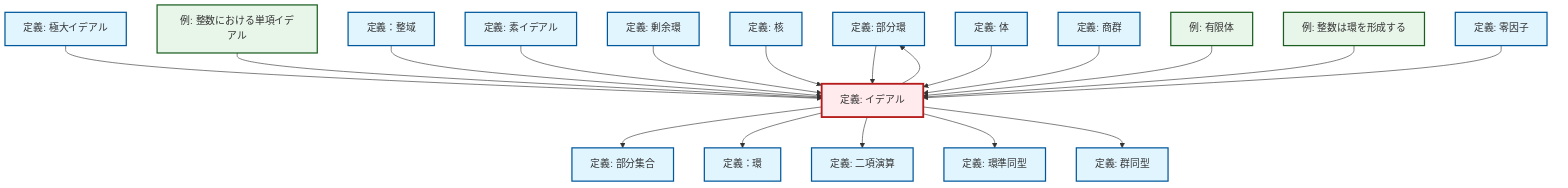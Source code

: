 graph TD
    classDef definition fill:#e1f5fe,stroke:#01579b,stroke-width:2px
    classDef theorem fill:#f3e5f5,stroke:#4a148c,stroke-width:2px
    classDef axiom fill:#fff3e0,stroke:#e65100,stroke-width:2px
    classDef example fill:#e8f5e9,stroke:#1b5e20,stroke-width:2px
    classDef current fill:#ffebee,stroke:#b71c1c,stroke-width:3px
    def-subring["定義: 部分環"]:::definition
    def-binary-operation["定義: 二項演算"]:::definition
    def-quotient-group["定義: 商群"]:::definition
    def-quotient-ring["定義: 剰余環"]:::definition
    def-ring["定義：環"]:::definition
    def-subset["定義: 部分集合"]:::definition
    ex-finite-field["例: 有限体"]:::example
    ex-integers-ring["例: 整数は環を形成する"]:::example
    def-kernel["定義: 核"]:::definition
    def-prime-ideal["定義: 素イデアル"]:::definition
    def-zero-divisor["定義: 零因子"]:::definition
    def-isomorphism["定義: 群同型"]:::definition
    def-maximal-ideal["定義: 極大イデアル"]:::definition
    ex-principal-ideal["例: 整数における単項イデアル"]:::example
    def-ideal["定義: イデアル"]:::definition
    def-field["定義: 体"]:::definition
    def-integral-domain["定義：整域"]:::definition
    def-ring-homomorphism["定義: 環準同型"]:::definition
    def-maximal-ideal --> def-ideal
    def-subring --> def-ideal
    ex-principal-ideal --> def-ideal
    def-integral-domain --> def-ideal
    def-prime-ideal --> def-ideal
    def-ideal --> def-subset
    def-quotient-ring --> def-ideal
    def-kernel --> def-ideal
    def-ideal --> def-ring
    def-field --> def-ideal
    def-quotient-group --> def-ideal
    def-ideal --> def-binary-operation
    def-ideal --> def-ring-homomorphism
    def-ideal --> def-isomorphism
    def-ideal --> def-subring
    ex-finite-field --> def-ideal
    ex-integers-ring --> def-ideal
    def-zero-divisor --> def-ideal
    class def-ideal current